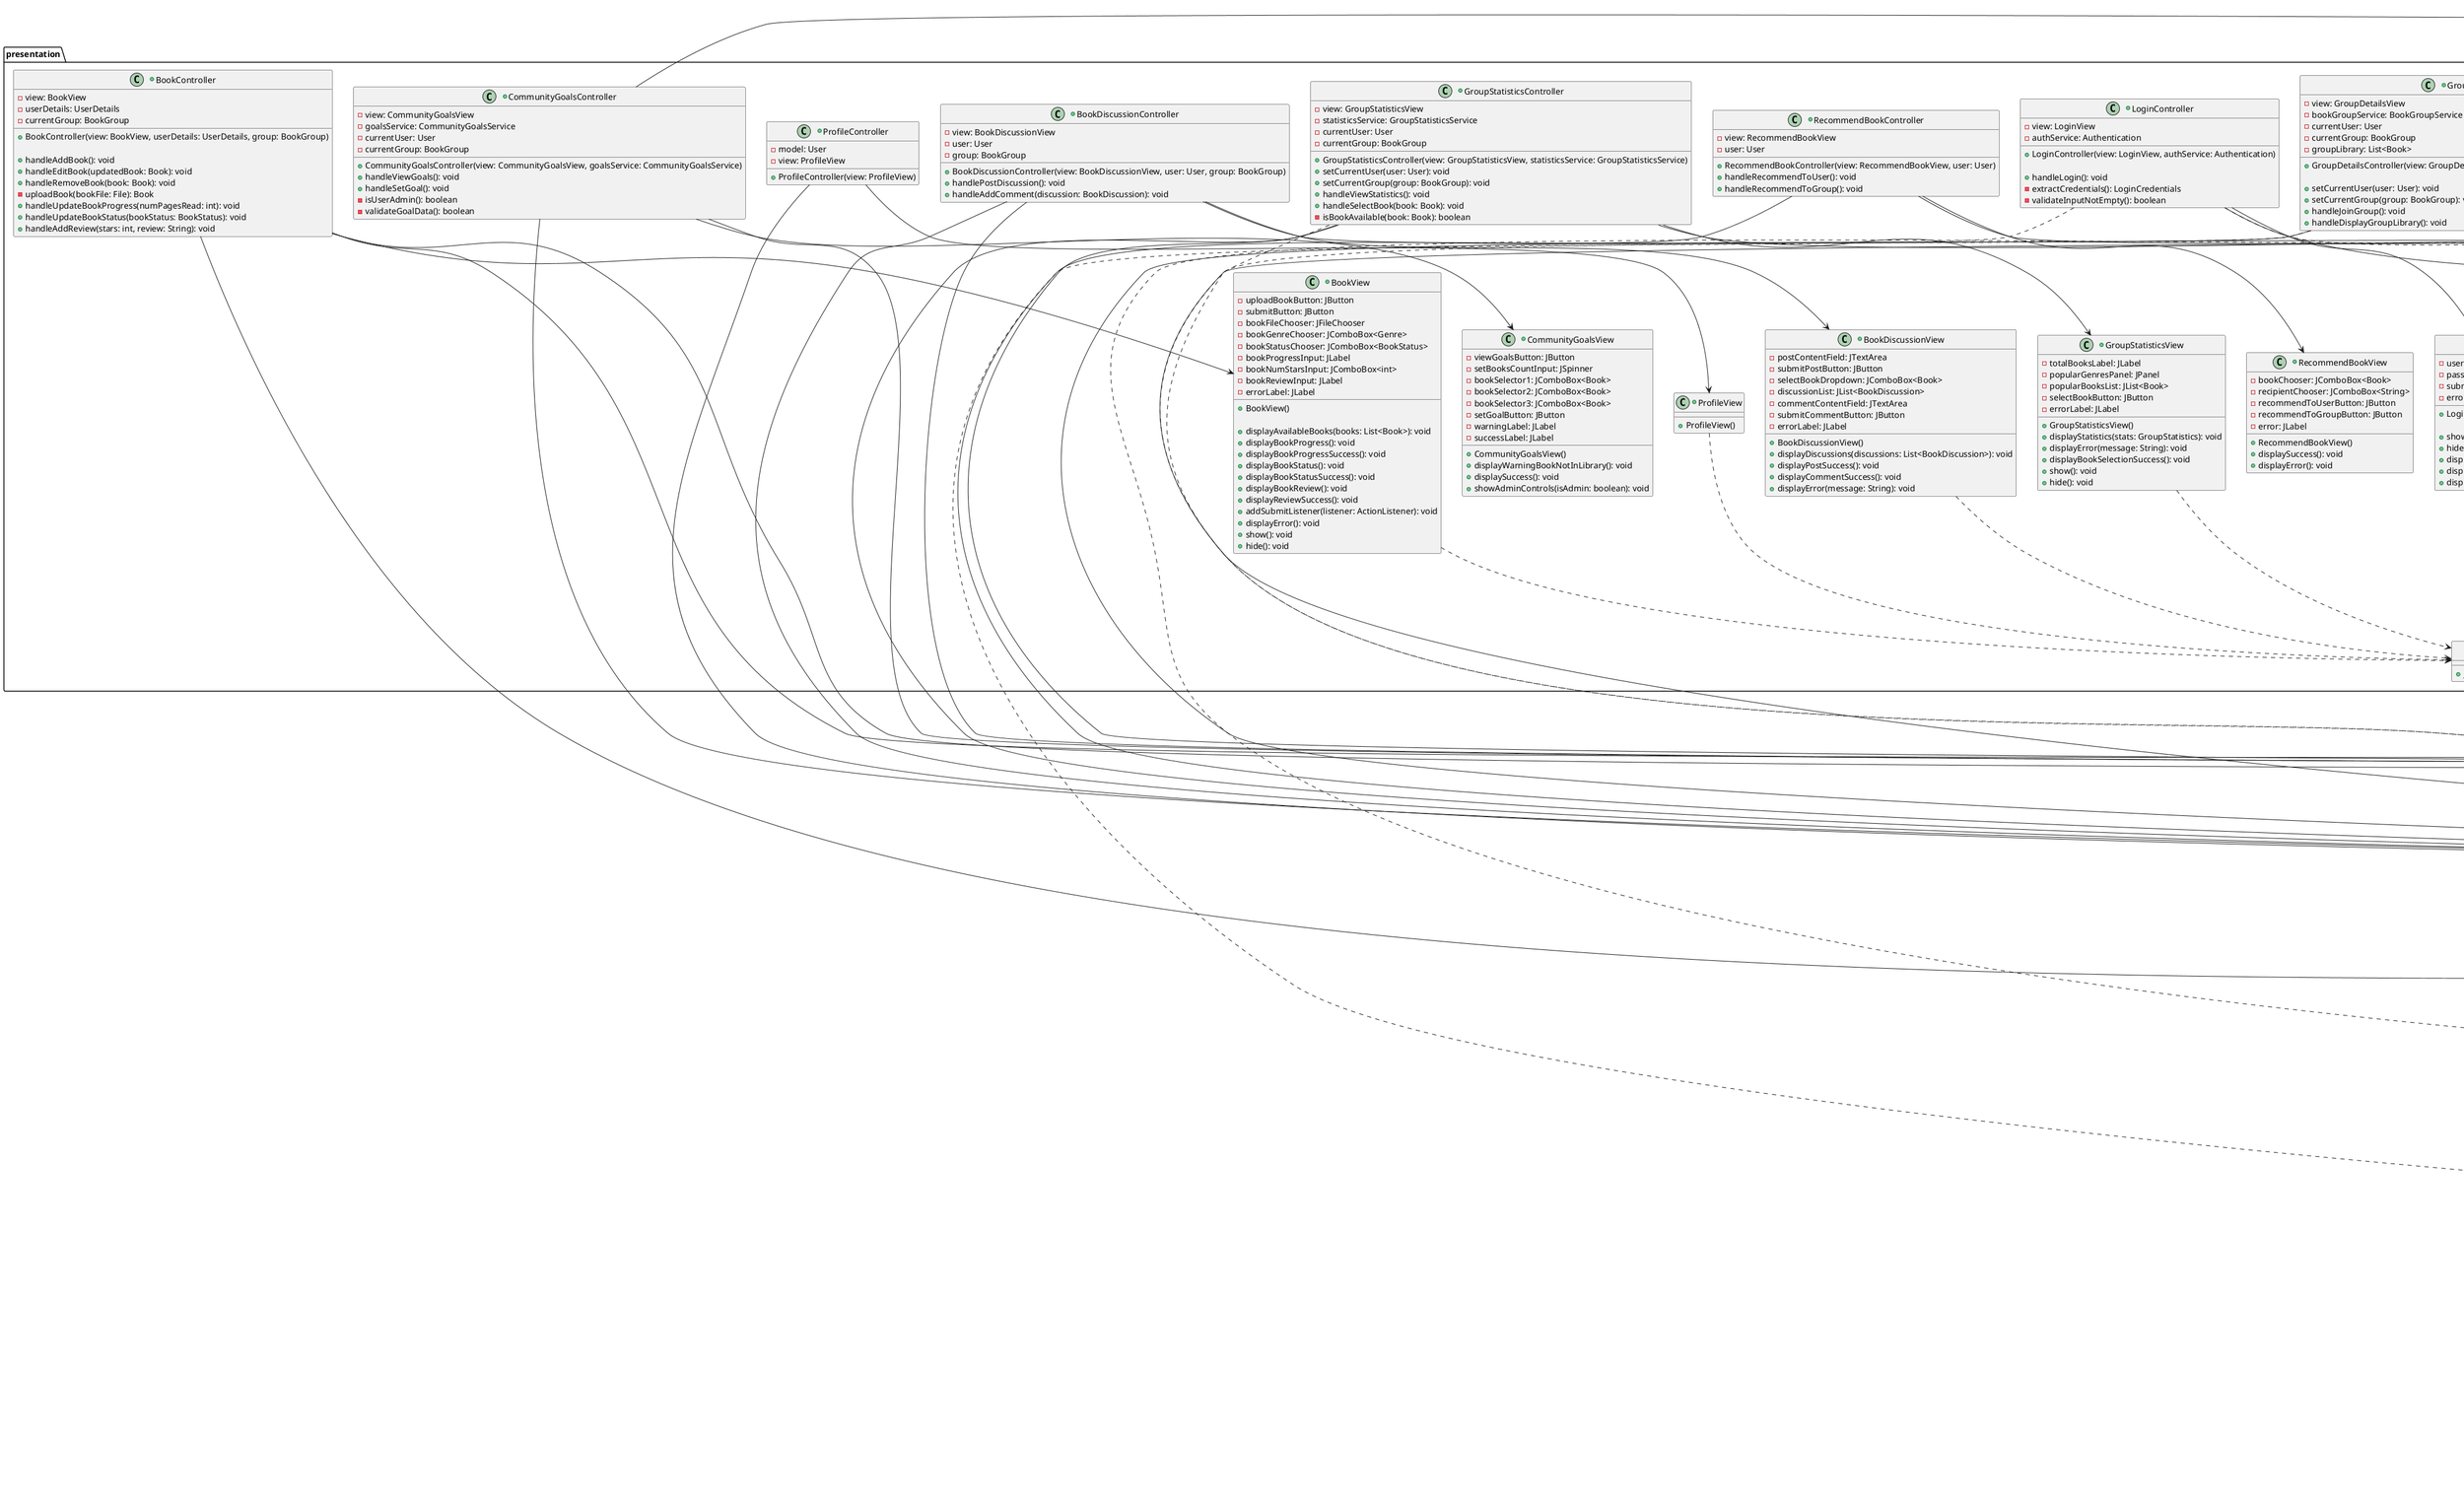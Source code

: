 @startuml

package presentation {
    +class Main {
        +{static}main(args: String[]): void
    }

    +class HomeScreenView {
        +HomeScreenView()
    }

    +class HomeScreenController {
        -view: HomeScreenView

        +HomeScreenController(view: HomeScreenView)
    }

    +class LoginView {
        -usernameInput: JTextField
        -passwordInput: JPasswordField
        -submitButton: JButton
        -errorLabel: JLabel

        +LoginView()

        +show(): void
        +hide(): void
        +displayIncorrectUsername(): void
        +displayIncorrectPassword(): void
        +displaySuccess(): void
    }

    +class LoginController {
        -view: LoginView
        -authService: Authentication

        +LoginController(view: LoginView, authService: Authentication)

        ' handle login will extract the credentials & call authenticateservice
        +handleLogin(): void
        -extractCredentials(): LoginCredentials
        -validateInputNotEmpty(): boolean
    }

    +class RegisterView {
        -emailInput: JTextField
        -usernameInput: JTextField
        -passwordInput: JPasswordField
        -confirmPasswordInput: JPasswordField
        -submitButton: JButton
        -errorLabel: JLabel

        +RegisterView()

        +show(): void
        +hide(): void
        +displayIncorrectUsername(): void
        +displayIncorrectPassword(): void
        +displaySuccess(): void
    }

    +class RegisterController {
        -view: RegisterView
        -authService: Authentication

        +RegisterController(view: RegisterView, authService: Authentication)

        +handleRegistration(): void
        -extractRegistrationData(): RegistrationData
        -validateInputNotEmpty(): boolean
        -validatePasswordsMatch(): boolean
    }

    +class ProfileView {
        +ProfileView()
    }

    +class ProfileController {
        -model: User
        -view: ProfileView

        +ProfileController(view: ProfileView)
    }

    +class RecommendBookView {
        -bookChooser: JComboBox<Book>
        -recipientChooser: JComboBox<String>
        -recommendToUserButton: JButton
        -recommendToGroupButton: JButton
        -error: JLabel

        +RecommendBookView()
        +displaySuccess(): void
        +displayError(): void
    }

    +class RecommendBookController {
        -view: RecommendBookView
        -user: User

        +RecommendBookController(view: RecommendBookView, user: User)
        +handleRecommendToUser(): void
        +handleRecommendToGroup(): void
    }

    +class BookView {
        -uploadBookButton: JButton
        -submitButton: JButton
        -bookFileChooser: JFileChooser
        -bookGenreChooser: JComboBox<Genre>
        -bookStatusChooser: JComboBox<BookStatus>
        -bookProgressInput: JLabel
        -bookNumStarsInput: JComboBox<int>
        -bookReviewInput: JLabel
        -errorLabel: JLabel

        +BookView()

        +displayAvailableBooks(books: List<Book>): void
        +displayBookProgress(): void
        +displayBookProgressSuccess(): void
        +displayBookStatus(): void
        +displayBookStatusSuccess(): void
        +displayBookReview(): void
        +displayReviewSuccess(): void
        +addSubmitListener(listener: ActionListener): void
        +displayError(): void
        +show(): void
        +hide(): void
    }

    +class BookController {
        -view: BookView
        -userDetails: UserDetails
        -currentGroup: BookGroup

        +BookController(view: BookView, userDetails: UserDetails, group: BookGroup)

        +handleAddBook(): void
        +handleEditBook(updatedBook: Book): void
        +handleRemoveBook(book: Book): void
        -uploadBook(bookFile: File): Book
        +handleUpdateBookProgress(numPagesRead: int): void
        +handleUpdateBookStatus(bookStatus: BookStatus): void
        +handleAddReview(stars: int, review: String): void
    }

    +class CreateGroupView {
            -groupNameInput: JTextField
            -descriptionInput: JTextArea
            -createButton: JButton
            -cancelButton: JButton
            -errorLabel: JLabel

            +CreateGroupView()

            +displayError(): void
            +displaySuccess(): void

    }

    +class CreateGroupController {
        -view: CreateGroupView
        -bookGroupService: BookGroupService
        -currentUser: User

        +CreateGroupController(view: CreateGroupView, bookGroupService: BookGroupService)

        +setCurrentUser(user: User): void
        +handleCreateGroup(): void
        +handleCancel(): void
        -extractGroupData(): CreateGroupData
        -validateInputNotEmpty(): boolean
    }

    +class GroupDetailsView {
        -groupNameLabel: JLabel
        -descriptionLabel: JLabel
        -joinButton: JButton
        -memberCountLabel: JLabel
        -statisticsButton: JButton

        +GroupDetailsView()

        +show(): void
        +hide(): void
        +displayGroupDetails(group: BookGroup): void
        +displayGroupLibrary(): void
        +displayJoinSuccess(): void
        +displayError(message: String): void
    }

    +class GroupDetailsController {
        -view: GroupDetailsView
        -bookGroupService: BookGroupService
        -currentUser: User
        -currentGroup: BookGroup
        -groupLibrary: List<Book>

        +GroupDetailsController(view: GroupDetailsView, bookGroupService: BookGroupService)

        +setCurrentUser(user: User): void
        +setCurrentGroup(group: BookGroup): void
        +handleJoinGroup(): void
        +handleDisplayGroupLibrary(): void
    }

    +class BookDiscussionView {
        -postContentField: JTextArea
        -submitPostButton: JButton
        -selectBookDropdown: JComboBox<Book>
        -discussionList: JList<BookDiscussion>
        -commentContentField: JTextArea
        -submitCommentButton: JButton
        -errorLabel: JLabel

        +BookDiscussionView()
        +displayDiscussions(discussions: List<BookDiscussion>): void
        +displayPostSuccess(): void
        +displayCommentSuccess(): void
        +displayError(message: String): void
    }

    +class BookDiscussionController {
        -view: BookDiscussionView
        -user: User
        -group: BookGroup

        +BookDiscussionController(view: BookDiscussionView, user: User, group: BookGroup)
        +handlePostDiscussion(): void
        +handleAddComment(discussion: BookDiscussion): void
    }

    +class GroupStatisticsView {
        -totalBooksLabel: JLabel
        -popularGenresPanel: JPanel
        -popularBooksList: JList<Book>
        -selectBookButton: JButton
        -errorLabel: JLabel

        +GroupStatisticsView()
        +displayStatistics(stats: GroupStatistics): void
        +displayError(message: String): void
        +displayBookSelectionSuccess(): void
        +show(): void
        +hide(): void
    }

    +class GroupStatisticsController {
        -view: GroupStatisticsView
        -statisticsService: GroupStatisticsService
        -currentUser: User
        -currentGroup: BookGroup

        +GroupStatisticsController(view: GroupStatisticsView, statisticsService: GroupStatisticsService)
        +setCurrentUser(user: User): void
        +setCurrentGroup(group: BookGroup): void
        +handleViewStatistics(): void
        +handleSelectBook(book: Book): void
        -isBookAvailable(book: Book): boolean
    }

    +class CommunityGoalsView {
        -viewGoalsButton: JButton
        -setBooksCountInput: JSpinner
        -bookSelector1: JComboBox<Book>
        -bookSelector2: JComboBox<Book>
        -bookSelector3: JComboBox<Book>
        -setGoalButton: JButton
        -warningLabel: JLabel
        -successLabel: JLabel

        +CommunityGoalsView()
        +displayWarningBookNotInLibrary(): void
        +displaySuccess(): void
        +showAdminControls(isAdmin: boolean): void
    }

    +class CommunityGoalsController {
        -view: CommunityGoalsView
        -goalsService: CommunityGoalsService
        -currentUser: User
        -currentGroup: BookGroup

        +CommunityGoalsController(view: CommunityGoalsView, goalsService: CommunityGoalsService)
        +handleViewGoals(): void
        +handleSetGoal(): void
        -isUserAdmin(): boolean
        -validateGoalData(): boolean
    }
}

package domain {

    package authenticate {
        package credentialData {
            +class User {
                -userid: String
                -username: String
                -email: String

                +User(userId: String, email: String, username: String)

                +matches(credentials: LoginCredentials): boolean
                +hashCode(): int
            }

            +class SecureUser {
                -user: User
                -passwordHash: String
                -salt: String

                +SecureUser(user: User, passwordHash: String, salt: String)

                +authenticateWith(credentials: LoginCredentials): boolean
                +getUser(): User
            }

            +class LoginCredentials {
                -username: String
                -password: String

                +LoginCredentials(username: String, password: String)

                +validateFormat(): InputValidationResult
                +hashWith(salt: String): String
            }

            +class RegistrationData {
                -email: String
                -username: String
                -password: String

                +RegistrationData(email: String, username: String, password: String)

                +validateFormat(): InputValidationResult
                +toUser(): User
            }
        }

        +class Authentication {
            -userData: UserData
            -passwordEncoder: PasswordEncoder

            +Authentication(userData: UserData, passwordEncoder: PasswordEncoder)

            +authenticate(credentials: LoginCredentials): AuthenticationResult
            +register(registrationData: RegistrationData): RegistrationResult

            -validateRegistrationData(data: RegistrationData): InputValidationResult
            -checkUserExists(username: String, email: String): boolean
            -createSecureUser(data: RegistrationData): SecureUser
        }

        +class PasswordEncoder {
            +generateSalt(): String
            +hash(password: String, salt: String): String
            +verify(password: String, salt: String, hashedPassword: String): boolean
        }

        +class InputValidationResult {
            -isValid: boolean
            -errorMessage: String

            +InputValidationResult(isValid: boolean, errorMessage: String)

            +isValid(): boolean
            +getErrorMessage(): String
        }

        +class AuthenticationResult {
            -success: boolean
            -user: User
            -errorMessage: String

            +AuthenticationResult(success: boolean, user: User, errorMessage: String)

            +isSuccess(): boolean
            +getUser(): User
            +getErrorMessage(): String
        }

        +class RegistrationResult {
            -success: boolean
            -user: User
            -errorMessage: String

            +RegistrationResult(success: boolean, user: User, errorMessage: String)

            +isSuccess(): boolean
            +getUser(): User
            +getErrorMessage(): String
        }
    }


    package book {
        +class UserDetails {
            -bookLibrary: List<Book>
            -bookGroups: List<BookGroup>

            +UserDetails()
            +addBook(book: Book): boolean
            +joinBookGroup(bookGroup: BookGroup): boolean
            +recommendBook(book: Book): boolean
            +editBook(updatedBook: Book): boolean
            +removeBook(book: Book): boolean
        }

        +class Book {
            -genre: Genre
            -totalPages: int
            -pagesRead: int
            -starReview: int
            -writtenReview: String
            -bookFile: File
            -bookStatus: BookStatus
            -bookReview: BookReview

            +Book(bookFile: File, genre: Genre, totalPages: int)
            +addReview(stars: int): boolean
            +addReview(stars: int, review: String): boolean
            +addProgress(currPages: int): boolean
            +updateDetails(newGenre: Genre, newTotalPages: int): void
        }

        +class BookReview {
            -numStars: int
            -review: String

            +BookReview(numStars: int, review: String)
        }

        +enum Genre {
            ACTION
            FICTION
            HISTORICAL
            HORROR
            MYSTERY
            NON-FICTION
            ROMANCE
            SCIENCE_FICTION
        }

        +enum BookStatus {
            WANT_TO_READ
            READING
            READ
        }

        +class BookDiscussion {
            -discussionId: String
            -author: User
            -book: Book
            -groupId: String
            -content: String
            -timestamp: Date
            -comments: List<DiscussionComment>

            +BookDiscussion(author: User, book: Book, groupId: String, content: String)
            +addComment(comment: DiscussionComment): void
        }

        +class DiscussionComment {
            -commentId: String
            -author: User
            -content: String
            -timestamp: Date

            +DiscussionComment(author: User, content: String)
        }
    }

    +class RecommendationService {
        -userData: User
        -groupData: BookGroup

        +RecommendationService(user: User, bookGroup: BookGroup)
        +recommendToUser(sender: User, recipient: String, book: Book): boolean
        +recommendToUser(sender: User, recipient: String, book: Book): boolean
    }

    package bookGroup {
        +class BookGroup {
            -groupId: String
            -groupName: String
            -description: String
            -adminId: String
            -memberIds: List<String>
            -createdDate: Date
            -groupLibrary: List<Book>
            -groupDiscussions: List<BookDiscussion>

            +BookGroup(groupId: String, groupName: String, description: String, adminId: String)

            +addMember(userId: String): void
            +removeMember(userId: String): void
            +isMember(userId: String): boolean
            +addBookToLibrary(book: Book): boolean
            +addDiscussion(discussion: BookDiscussion): boolean
        }

        +class CreateGroupData {
            -groupName: String
            -description: String

            +CreateGroupData(groupName: String, description: String)

            +validateFormat(): InputValidationResult
            +getGroupName(): String
            +getDescription(): String
        }

        +class BookGroupService {
            -bookGroupData: BookGroupData

            +BookGroupService(bookGroupData: BookGroupData)

            +getAllGroups(): List<BookGroup>
            +createGroup(groupData: CreateGroupData, adminId: String): CreateGroupResult
            +joinGroup(groupId: String, userId: String): JoinGroupResult
            -validateCreateGroupData(data: CreateGroupData): InputValidationResult
        }

        +class CreateGroupResult {
            -success: boolean
            -bookGroup: BookGroup
            -errorMessage: String

            +CreateGroupResult(success: boolean, bookGroup: BookGroup, errorMessage: String)

            +isSuccess(): boolean
            +getBookGroup(): BookGroup
            +getErrorMessage(): String
        }

        +class JoinGroupResult {
            -success: boolean
            -bookGroup: BookGroup
            -errorMessage: String

            +JoinGroupResult(success: boolean, bookGroup: BookGroup, errorMessage: String)

            +isSuccess(): boolean
            +getBookGroup(): BookGroup
            +getErrorMessage(): String
        }
    }

    package readingStats {
        +class GroupStatistics {
            -totalBooksRead: int
            -popularGenres: Map<Genre, Integer>
            -popularBooks: List<Book>
            -groupId: String

            +GroupStatistics(groupId: String, totalBooksRead: int, popularGenres: Map<Genre, Integer>, popularBooks: List<Book>)
            +getTotalBooksRead(): int
            +getPopularGenres(): Map<Genre, Integer>
            +getPopularBooks(): List<Book>
        }

        +class GroupStatisticsService {
            -bookGroupData: BookGroupData
            -userData: UserData

            +GroupStatisticsService(bookGroupData: BookGroupData, userData: UserData)
            +generateGroupStatistics(groupId: String): GroupStatistics
            +isBookAvailableToUser(book: Book, user: User, group: BookGroup): boolean
            -calculateTotalBooksRead(groupId: String): int
            -calculatePopularGenres(groupId: String): Map<Genre, Integer>
            -calculatePopularBooks(groupId: String): List<Book>
        }
    }

    package communityGoals {
        +class CommunityReadingGoal {
            -goalId: String
            -groupId: String
            -targetBooksCount: int
            -specificBooks: List<Book>
            -createdBy: String

            +CommunityReadingGoal(groupId: String, targetBooksCount: int, specificBooks: List<Book>, createdBy: String)
            +validateBooksCount(): boolean
            +validateSpecificBooks(): boolean
        }

        +class CommunityGoalsService {
            -bookGroupService: BookGroupService
            -goalsData: CommunityGoalsData

            +CommunityGoalsService(bookGroupService: BookGroupService, goalsData: CommunityGoalsData)
            +setGoal(groupId: String, targetBooksCount: int, specificBooks: List<Book>, adminId: String): GoalResult
            +isUserAdmin(userId: String, groupId: String): boolean
            +validateBooksInLibrary(books: List<Book>, groupId: String): List<Book>
        }

        +class GoalResult {
            -success: boolean
            -missingBooks: List<Book>
            -errorMessage: String

            +GoalResult(success: boolean, missingBooks: List<Book>, errorMessage: String)
            +isSuccess(): boolean
            +getMissingBooks(): List<Book>
            +getErrorMessage(): String
        }
    }
}


package datasource {
    package dto {
        +class UserDTO {
            +userId: String
            +username: String
            +email: String
            +passwordHash: String
            +salt: String

            +UserDTO()
            +UserDTO(userId: String, username: String, email: String, passwordHash: String, salt: String)
        }

        +class BookGroupDTO {
            +groupId: String
            +groupName: String
            +description: String
            +adminId: String
            +memberIds: List<String>
            +createdDate: String

            +BookGroupDTO()
            +BookGroupDTO(groupId: String, groupName: String, description: String, adminId: String, memberIds: String, createdDate: String)
        }

        +class CommunityGoalDTO {
            +goalId: String
            +groupId: String
            +targetBooksCount: int
            +specificBookIds: List<String>
            +createdBy: String

            +CommunityGoalDTO(goalId: String, groupId: String, targetBooksCount: int, specificBookIds: List<String>, createdBy: String)
        }
    }

    +interface UserData {
        +save(userDTO: UserDTO): void
        +findByUsername(username: String): UserDTO
        +findByEmail(email: String): UserDTO
        +exists(username: String, email: String): boolean
    }

    +interface BookGroupData {
        +save(bookGroupDTO: BookGroupDTO): void
        +findById(groupId: String): BookGroupDTO
        +findAll(): List<BookGroupDTO>
        +findByMemberId(userId: String): List<BookGroupDTO>
        +update(bookGroupDTO: BookGroupDTO): void
    }

    +class ExampleUserDataBase {
        -users: Map<String, UserDTO>
        -usersByEmail: Map<String, UserDTO>

        +ExampleUserDatabase()

        +save(userDTO: UserDTO): void
        +findByUsername(username: String): UserDTO
        +findByEmail(email: String): UserDTO
        +exists(username: String, email: String): boolean
        -loadUsersFromFile(): void
        -saveUsersToFile(): void
    }

    +class ExampleBookGroupDataBase {
        -groups: Map<String, BookGroupDTO>

        +ExampleBookGroupDatabase()

        +save(bookGroupDTO: BookGroupDTO): void
        +findById(groupId: String): BookGroupDTO
        +findAll(): List<BookGroupDTO>
        +findByMemberId(userId: String): List<BookGroupDTO>
        +update(bookGroupDTO: BookGroupDTO): void
        -loadGroupsFromFile(): void
        -saveGroupsToFile(): void
    }

    +interface CommunityGoalsData {
        +save(goalDTO: CommunityGoalDTO): void
        +findByGroupId(groupId: String): CommunityGoalDTO
    }

    +class ExampleCommunityGoalsDataBase {
        -goals: Map<String, CommunityGoalDTO>

        +ExampleCommunityGoalsDatabase()
        +save(goalDTO: CommunityGoalDTO): void
        +findByGroupId(groupId: String): CommunityGoalDTO
    }
}

' presentation dependencies
HomeScreenView ..> Main
LoginView ..> Main
RegisterView ..> Main
ProfileView ..> Main
CreateGroupView ..> Main
GroupDetailsView ..> Main
BookView ..> Main
BookDiscussionView ..> Main
GroupStatisticsView ..> Main

HomeScreenController --> HomeScreenView
HomeScreenController --> BookGroupService

LoginController --> LoginView
LoginController --> Authentication
LoginController ..> LoginCredentials
LoginController ..> AuthenticationResult

RegisterController --> RegisterView
RegisterController --> Authentication
RegisterController ..> RegistrationData
RegisterController ..> RegistrationResult

ProfileController --> ProfileView
ProfileController --> User

BookController --> BookView
BookController --> UserDetails
BookController --> Book
BookController --> BookGroup

RecommendBookController --> RecommendBookView
RecommendBookController --> RecommendationService
RecommendBookController --> User

CreateGroupController --> CreateGroupView
CreateGroupController --> BookGroupService
CreateGroupController --> User
CreateGroupController ..> CreateGroupData
CreateGroupController ..> CreateGroupResult

GroupDetailsController --> GroupDetailsView
GroupDetailsController --> BookGroupService
GroupDetailsController --> User
GroupDetailsController ..> BookGroup
GroupDetailsController ..> JoinGroupResult

BookDiscussionController --> BookDiscussionView
BookDiscussionController --> User
BookDiscussionController --> BookGroup
BookDiscussionController --> BookDiscussion

GroupStatisticsController --> GroupStatisticsView
GroupStatisticsController --> GroupStatisticsService
GroupStatisticsController --> User
GroupStatisticsController --> BookGroup
GroupStatisticsController ..> GroupStatistics

CommunityGoalsController --> CommunityGoalsView
CommunityGoalsController --> CommunityGoalsService
CommunityGoalsController --> User
CommunityGoalsController --> BookGroup

' domain dependencies
Authentication --> UserData
Authentication --> PasswordEncoder
Authentication --> InputValidationResult
Authentication --> AuthenticationResult
Authentication --> RegistrationResult

SecureUser -u-> User
SecureUser --> LoginCredentials

LoginCredentials --> InputValidationResult

RegistrationData --> InputValidationResult
RegistrationData -u-> User

User --> UserDetails

AuthenticationResult --> User
RegistrationResult --> User

UserDetails --> "*" Book
UserDetails --> BookGroup

Book --> Genre
Book --> BookStatus
Book --> BookReview

BookGroup --> "*" BookDiscussion
BookGroup --> "*" Book

BookDiscussion --> "*" DiscussionComment
BookDiscussion --> User
BookDiscussion --> Book

DiscussionComment --> User
DiscussionComment --> Book

BookGroupService --> BookGroupData
BookGroupService --> CreateGroupData
BookGroupService --> CreateGroupResult
BookGroupService --> JoinGroupResult
BookGroupService --> BookGroup

CreateGroupData --> InputValidationResult

CreateGroupResult --> BookGroup
JoinGroupResult --> BookGroup

RecommendationService --> UserDetails
RecommendationService --> BookGroup
RecommendationService --> User
RecommendationService --> Book

GroupStatisticsService --> BookGroupData
GroupStatisticsService --> UserData
GroupStatisticsService --> GroupStatistics
GroupStatisticsService --> BookGroup
GroupStatisticsService --> User
GroupStatisticsService --> Book

GroupStatistics --> "*" Genre
GroupStatistics --> "*" Book

CommunityGoalsService --> BookGroupService
CommunityGoalsService --> CommunityGoalsData
CommunityGoalsService --> CommunityReadingGoal
CommunityGoalsService --> GoalResult
CommunityGoalsService --> BookGroup
CommunityGoalsService --> Book

CommunityReadingGoal --> "*" Book
GoalResult --> "*" Book

' datasource dependencies
BookGroupData --> BookGroupDTO
UserData --> UserDTO
CommunityGoalsData --> CommunityGoalDTO

ExampleUserDataBase ..|> UserData
ExampleBookGroupDataBase ..|> BookGroupData
ExampleCommunityGoalsDataBase ..|> CommunityGoalsData
@enduml
